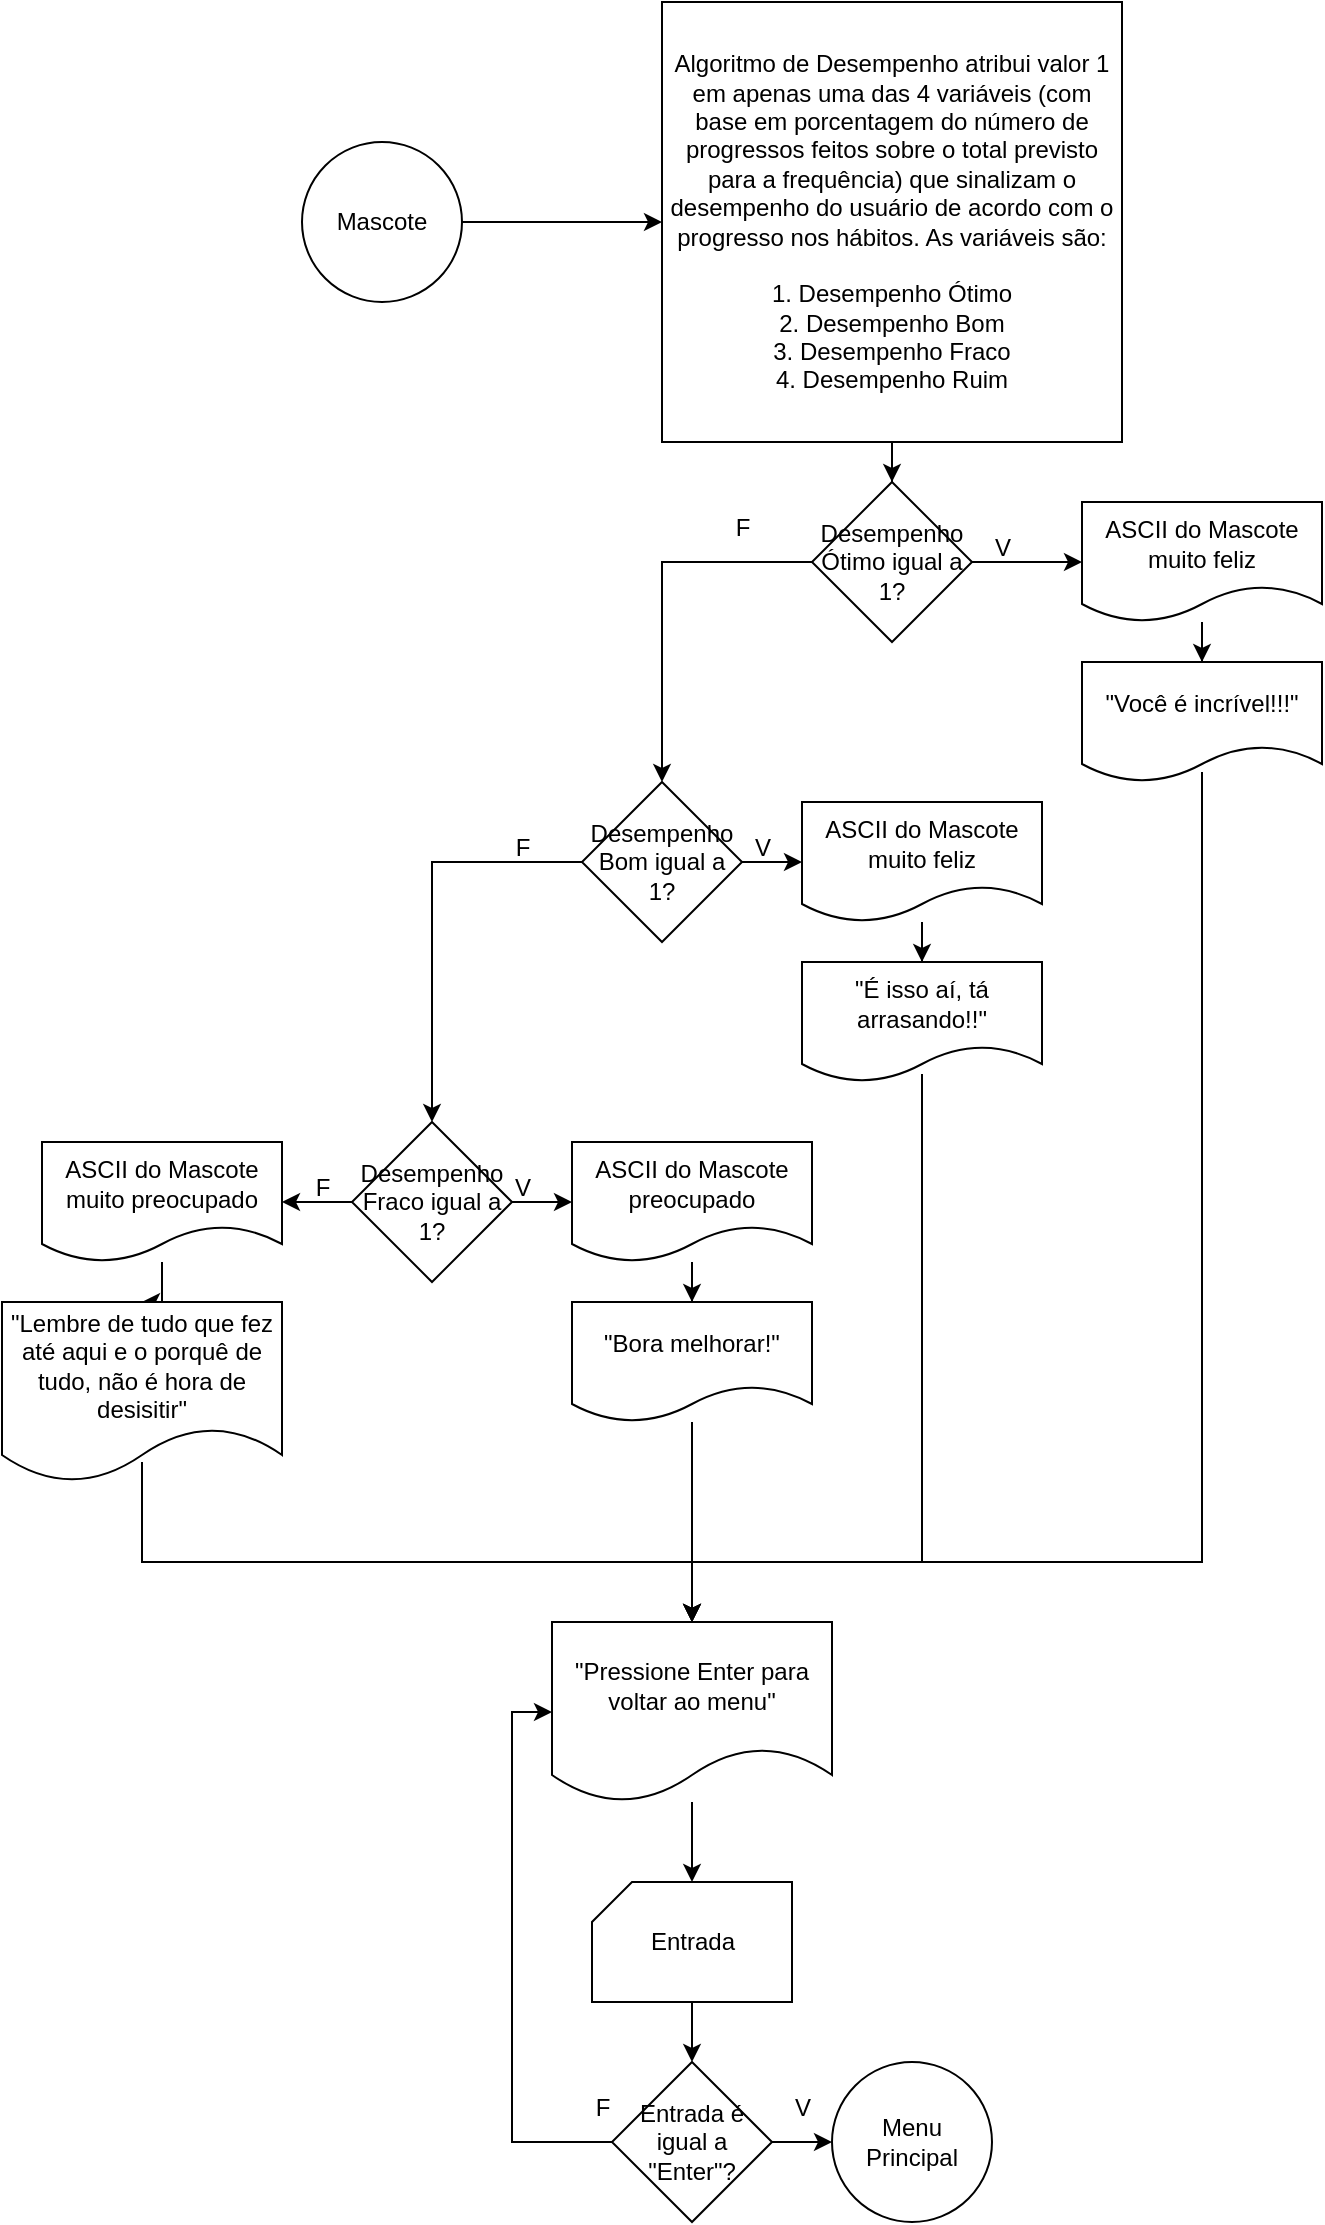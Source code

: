<mxfile version="27.0.9">
  <diagram name="Página-1" id="tM3ftosBq5wTvWjN4mbQ">
    <mxGraphModel dx="1426" dy="875" grid="1" gridSize="10" guides="1" tooltips="1" connect="1" arrows="1" fold="1" page="1" pageScale="1" pageWidth="1169" pageHeight="1654" math="0" shadow="0">
      <root>
        <mxCell id="0" />
        <mxCell id="1" parent="0" />
        <mxCell id="xj_4vrmqcOP7FG4T2v6e-6" value="" style="edgeStyle=orthogonalEdgeStyle;rounded=0;orthogonalLoop=1;jettySize=auto;html=1;" parent="1" source="7ZSRkaOjpOQk4Y71W81P-1" target="xj_4vrmqcOP7FG4T2v6e-5" edge="1">
          <mxGeometry relative="1" as="geometry" />
        </mxCell>
        <mxCell id="7ZSRkaOjpOQk4Y71W81P-1" value="&lt;font style=&quot;font-size: 12px;&quot;&gt;Mascote&lt;/font&gt;" style="ellipse;whiteSpace=wrap;html=1;" parent="1" vertex="1">
          <mxGeometry x="370" y="100" width="80" height="80" as="geometry" />
        </mxCell>
        <mxCell id="xj_4vrmqcOP7FG4T2v6e-10" value="" style="edgeStyle=orthogonalEdgeStyle;rounded=0;orthogonalLoop=1;jettySize=auto;html=1;" parent="1" source="xj_4vrmqcOP7FG4T2v6e-3" target="xj_4vrmqcOP7FG4T2v6e-9" edge="1">
          <mxGeometry relative="1" as="geometry" />
        </mxCell>
        <mxCell id="xj_4vrmqcOP7FG4T2v6e-3" value="Desempenho Ótimo igual a 1?" style="rhombus;whiteSpace=wrap;html=1;" parent="1" vertex="1">
          <mxGeometry x="625" y="270" width="80" height="80" as="geometry" />
        </mxCell>
        <mxCell id="xj_4vrmqcOP7FG4T2v6e-7" value="" style="edgeStyle=orthogonalEdgeStyle;rounded=0;orthogonalLoop=1;jettySize=auto;html=1;exitX=0.5;exitY=1;exitDx=0;exitDy=0;" parent="1" source="xj_4vrmqcOP7FG4T2v6e-5" target="xj_4vrmqcOP7FG4T2v6e-3" edge="1">
          <mxGeometry relative="1" as="geometry">
            <mxPoint x="665" y="230" as="sourcePoint" />
          </mxGeometry>
        </mxCell>
        <mxCell id="xj_4vrmqcOP7FG4T2v6e-5" value="Algoritmo de Desempenho atribui valor 1 em apenas uma das 4 variáveis (com base em porcentagem do número de progressos feitos sobre o total previsto para a frequência)&lt;span style=&quot;background-color: transparent; color: light-dark(rgb(0, 0, 0), rgb(255, 255, 255));&quot;&gt;&amp;nbsp;que sinalizam o desempenho do usuário de acordo com o progresso nos hábitos. As variáveis são:&lt;/span&gt;&lt;div&gt;&lt;div&gt;&lt;br&gt;&lt;div&gt;1. Desempenho Ótimo&lt;/div&gt;&lt;div&gt;&lt;span style=&quot;background-color: transparent; color: light-dark(rgb(0, 0, 0), rgb(255, 255, 255));&quot;&gt;2. Desempenho Bom&lt;/span&gt;&lt;/div&gt;&lt;div&gt;3. Desempenho Fraco&lt;/div&gt;&lt;div&gt;4. Desempenho Ruim&lt;/div&gt;&lt;/div&gt;&lt;/div&gt;" style="rounded=0;whiteSpace=wrap;html=1;" parent="1" vertex="1">
          <mxGeometry x="550" y="30" width="230" height="220" as="geometry" />
        </mxCell>
        <mxCell id="xj_4vrmqcOP7FG4T2v6e-31" value="" style="edgeStyle=orthogonalEdgeStyle;rounded=0;orthogonalLoop=1;jettySize=auto;html=1;" parent="1" source="xj_4vrmqcOP7FG4T2v6e-8" target="xj_4vrmqcOP7FG4T2v6e-14" edge="1">
          <mxGeometry relative="1" as="geometry" />
        </mxCell>
        <mxCell id="xj_4vrmqcOP7FG4T2v6e-8" value="Desempenho Bom igual a 1?" style="rhombus;whiteSpace=wrap;html=1;" parent="1" vertex="1">
          <mxGeometry x="510" y="420" width="80" height="80" as="geometry" />
        </mxCell>
        <mxCell id="xj_4vrmqcOP7FG4T2v6e-12" value="" style="edgeStyle=orthogonalEdgeStyle;rounded=0;orthogonalLoop=1;jettySize=auto;html=1;" parent="1" source="xj_4vrmqcOP7FG4T2v6e-9" target="xj_4vrmqcOP7FG4T2v6e-11" edge="1">
          <mxGeometry relative="1" as="geometry" />
        </mxCell>
        <mxCell id="xj_4vrmqcOP7FG4T2v6e-9" value="ASCII do Mascote muito feliz" style="shape=document;whiteSpace=wrap;html=1;boundedLbl=1;" parent="1" vertex="1">
          <mxGeometry x="760" y="280" width="120" height="60" as="geometry" />
        </mxCell>
        <mxCell id="xj_4vrmqcOP7FG4T2v6e-11" value="&quot;Você é incrível!!!&quot;" style="shape=document;whiteSpace=wrap;html=1;boundedLbl=1;" parent="1" vertex="1">
          <mxGeometry x="760" y="360" width="120" height="60" as="geometry" />
        </mxCell>
        <mxCell id="xj_4vrmqcOP7FG4T2v6e-13" value="" style="edgeStyle=orthogonalEdgeStyle;rounded=0;orthogonalLoop=1;jettySize=auto;html=1;" parent="1" source="xj_4vrmqcOP7FG4T2v6e-14" target="xj_4vrmqcOP7FG4T2v6e-15" edge="1">
          <mxGeometry relative="1" as="geometry" />
        </mxCell>
        <mxCell id="xj_4vrmqcOP7FG4T2v6e-14" value="ASCII do Mascote muito feliz" style="shape=document;whiteSpace=wrap;html=1;boundedLbl=1;" parent="1" vertex="1">
          <mxGeometry x="620" y="430" width="120" height="60" as="geometry" />
        </mxCell>
        <mxCell id="xj_4vrmqcOP7FG4T2v6e-15" value="&quot;É isso aí, tá arrasando!!&quot;" style="shape=document;whiteSpace=wrap;html=1;boundedLbl=1;" parent="1" vertex="1">
          <mxGeometry x="620" y="510" width="120" height="60" as="geometry" />
        </mxCell>
        <mxCell id="xj_4vrmqcOP7FG4T2v6e-29" value="" style="edgeStyle=orthogonalEdgeStyle;rounded=0;orthogonalLoop=1;jettySize=auto;html=1;" parent="1" source="xj_4vrmqcOP7FG4T2v6e-16" target="xj_4vrmqcOP7FG4T2v6e-18" edge="1">
          <mxGeometry relative="1" as="geometry" />
        </mxCell>
        <mxCell id="xj_4vrmqcOP7FG4T2v6e-30" value="" style="edgeStyle=orthogonalEdgeStyle;rounded=0;orthogonalLoop=1;jettySize=auto;html=1;" parent="1" source="xj_4vrmqcOP7FG4T2v6e-16" target="xj_4vrmqcOP7FG4T2v6e-22" edge="1">
          <mxGeometry relative="1" as="geometry" />
        </mxCell>
        <mxCell id="xj_4vrmqcOP7FG4T2v6e-16" value="Desempenho Fraco igual a 1?" style="rhombus;whiteSpace=wrap;html=1;" parent="1" vertex="1">
          <mxGeometry x="395" y="590" width="80" height="80" as="geometry" />
        </mxCell>
        <mxCell id="xj_4vrmqcOP7FG4T2v6e-17" value="" style="edgeStyle=orthogonalEdgeStyle;rounded=0;orthogonalLoop=1;jettySize=auto;html=1;" parent="1" source="xj_4vrmqcOP7FG4T2v6e-18" target="xj_4vrmqcOP7FG4T2v6e-19" edge="1">
          <mxGeometry relative="1" as="geometry" />
        </mxCell>
        <mxCell id="xj_4vrmqcOP7FG4T2v6e-18" value="ASCII do Mascote preocupado" style="shape=document;whiteSpace=wrap;html=1;boundedLbl=1;" parent="1" vertex="1">
          <mxGeometry x="505" y="600" width="120" height="60" as="geometry" />
        </mxCell>
        <mxCell id="1jb-JJ6qqDxK2rF3gwSE-2" value="" style="edgeStyle=orthogonalEdgeStyle;rounded=0;orthogonalLoop=1;jettySize=auto;html=1;" edge="1" parent="1" source="xj_4vrmqcOP7FG4T2v6e-19" target="1jb-JJ6qqDxK2rF3gwSE-1">
          <mxGeometry relative="1" as="geometry" />
        </mxCell>
        <mxCell id="xj_4vrmqcOP7FG4T2v6e-19" value="&quot;Bora melhorar!&quot;" style="shape=document;whiteSpace=wrap;html=1;boundedLbl=1;" parent="1" vertex="1">
          <mxGeometry x="505" y="680" width="120" height="60" as="geometry" />
        </mxCell>
        <mxCell id="xj_4vrmqcOP7FG4T2v6e-21" value="" style="edgeStyle=orthogonalEdgeStyle;rounded=0;orthogonalLoop=1;jettySize=auto;html=1;" parent="1" source="xj_4vrmqcOP7FG4T2v6e-22" target="xj_4vrmqcOP7FG4T2v6e-23" edge="1">
          <mxGeometry relative="1" as="geometry" />
        </mxCell>
        <mxCell id="xj_4vrmqcOP7FG4T2v6e-22" value="ASCII do Mascote muito preocupado" style="shape=document;whiteSpace=wrap;html=1;boundedLbl=1;" parent="1" vertex="1">
          <mxGeometry x="240" y="600" width="120" height="60" as="geometry" />
        </mxCell>
        <mxCell id="xj_4vrmqcOP7FG4T2v6e-23" value="&quot;Lembre de tudo que fez até aqui e o porquê de tudo, não é hora de desisitir&quot;" style="shape=document;whiteSpace=wrap;html=1;boundedLbl=1;" parent="1" vertex="1">
          <mxGeometry x="220" y="680" width="140" height="90" as="geometry" />
        </mxCell>
        <mxCell id="xj_4vrmqcOP7FG4T2v6e-24" value="" style="endArrow=classic;html=1;rounded=0;entryX=0.5;entryY=0;entryDx=0;entryDy=0;exitX=0;exitY=0.5;exitDx=0;exitDy=0;" parent="1" source="xj_4vrmqcOP7FG4T2v6e-3" target="xj_4vrmqcOP7FG4T2v6e-8" edge="1">
          <mxGeometry width="50" height="50" relative="1" as="geometry">
            <mxPoint x="460" y="470" as="sourcePoint" />
            <mxPoint x="510" y="420" as="targetPoint" />
            <Array as="points">
              <mxPoint x="550" y="310" />
            </Array>
          </mxGeometry>
        </mxCell>
        <mxCell id="xj_4vrmqcOP7FG4T2v6e-27" value="" style="endArrow=classic;html=1;rounded=0;exitX=0;exitY=0.5;exitDx=0;exitDy=0;entryX=0.5;entryY=0;entryDx=0;entryDy=0;" parent="1" source="xj_4vrmqcOP7FG4T2v6e-8" target="xj_4vrmqcOP7FG4T2v6e-16" edge="1">
          <mxGeometry width="50" height="50" relative="1" as="geometry">
            <mxPoint x="460" y="470" as="sourcePoint" />
            <mxPoint x="510" y="420" as="targetPoint" />
            <Array as="points">
              <mxPoint x="435" y="460" />
            </Array>
          </mxGeometry>
        </mxCell>
        <mxCell id="xj_4vrmqcOP7FG4T2v6e-32" value="V" style="text;html=1;align=center;verticalAlign=middle;resizable=0;points=[];autosize=1;strokeColor=none;fillColor=none;" parent="1" vertex="1">
          <mxGeometry x="705" y="288" width="30" height="30" as="geometry" />
        </mxCell>
        <mxCell id="xj_4vrmqcOP7FG4T2v6e-33" value="F" style="text;html=1;align=center;verticalAlign=middle;resizable=0;points=[];autosize=1;strokeColor=none;fillColor=none;" parent="1" vertex="1">
          <mxGeometry x="575" y="278" width="30" height="30" as="geometry" />
        </mxCell>
        <mxCell id="xj_4vrmqcOP7FG4T2v6e-34" value="F" style="text;html=1;align=center;verticalAlign=middle;resizable=0;points=[];autosize=1;strokeColor=none;fillColor=none;" parent="1" vertex="1">
          <mxGeometry x="465" y="438" width="30" height="30" as="geometry" />
        </mxCell>
        <mxCell id="xj_4vrmqcOP7FG4T2v6e-35" value="V" style="text;html=1;align=center;verticalAlign=middle;resizable=0;points=[];autosize=1;strokeColor=none;fillColor=none;" parent="1" vertex="1">
          <mxGeometry x="585" y="438" width="30" height="30" as="geometry" />
        </mxCell>
        <mxCell id="xj_4vrmqcOP7FG4T2v6e-36" value="F" style="text;html=1;align=center;verticalAlign=middle;resizable=0;points=[];autosize=1;strokeColor=none;fillColor=none;" parent="1" vertex="1">
          <mxGeometry x="365" y="608" width="30" height="30" as="geometry" />
        </mxCell>
        <mxCell id="xj_4vrmqcOP7FG4T2v6e-38" value="V" style="text;html=1;align=center;verticalAlign=middle;resizable=0;points=[];autosize=1;strokeColor=none;fillColor=none;" parent="1" vertex="1">
          <mxGeometry x="465" y="608" width="30" height="30" as="geometry" />
        </mxCell>
        <mxCell id="1jb-JJ6qqDxK2rF3gwSE-7" value="" style="edgeStyle=orthogonalEdgeStyle;rounded=0;orthogonalLoop=1;jettySize=auto;html=1;" edge="1" parent="1" source="1jb-JJ6qqDxK2rF3gwSE-1" target="1jb-JJ6qqDxK2rF3gwSE-6">
          <mxGeometry relative="1" as="geometry" />
        </mxCell>
        <mxCell id="1jb-JJ6qqDxK2rF3gwSE-1" value="&quot;Pressione Enter para voltar ao menu&lt;span style=&quot;color: rgba(0, 0, 0, 0); font-family: monospace; font-size: 0px; text-align: start; text-wrap-mode: nowrap;&quot;&gt;%3CmxGraphModel%3E%3Croot%3E%3CmxCell%20id%3D%220%22%2F%3E%3CmxCell%20id%3D%221%22%20parent%3D%220%22%2F%3E%3CmxCell%20id%3D%222%22%20value%3D%22%26quot%3BLembre%20de%20tudo%20que%20fez%20at%C3%A9%20aqui%20e%20o%20porqu%C3%AA%20de%20tudo%2C%20n%C3%A3o%20%C3%A9%20hora%20de%20desisitir%26quot%3B%22%20style%3D%22shape%3Ddocument%3BwhiteSpace%3Dwrap%3Bhtml%3D1%3BboundedLbl%3D1%3B%22%20vertex%3D%221%22%20parent%3D%221%22%3E%3CmxGeometry%20x%3D%22220%22%20y%3D%22680%22%20width%3D%22140%22%20height%3D%2290%22%20as%3D%22geometry%22%2F%3E%3C%2FmxCell%3E%3C%2Froot%3E%3C%2FmxGraphModel%3E&lt;/span&gt;&quot;" style="shape=document;whiteSpace=wrap;html=1;boundedLbl=1;" vertex="1" parent="1">
          <mxGeometry x="495" y="840" width="140" height="90" as="geometry" />
        </mxCell>
        <mxCell id="1jb-JJ6qqDxK2rF3gwSE-3" value="" style="endArrow=classic;html=1;rounded=0;entryX=0.5;entryY=0;entryDx=0;entryDy=0;exitX=0.5;exitY=0.889;exitDx=0;exitDy=0;exitPerimeter=0;" edge="1" parent="1" source="xj_4vrmqcOP7FG4T2v6e-23" target="1jb-JJ6qqDxK2rF3gwSE-1">
          <mxGeometry width="50" height="50" relative="1" as="geometry">
            <mxPoint x="480" y="750" as="sourcePoint" />
            <mxPoint x="530" y="700" as="targetPoint" />
            <Array as="points">
              <mxPoint x="290" y="810" />
              <mxPoint x="555" y="810" />
              <mxPoint x="565" y="810" />
            </Array>
          </mxGeometry>
        </mxCell>
        <mxCell id="1jb-JJ6qqDxK2rF3gwSE-4" value="" style="endArrow=classic;html=1;rounded=0;entryX=0.5;entryY=0;entryDx=0;entryDy=0;exitX=0.5;exitY=0.933;exitDx=0;exitDy=0;exitPerimeter=0;" edge="1" parent="1" source="xj_4vrmqcOP7FG4T2v6e-15" target="1jb-JJ6qqDxK2rF3gwSE-1">
          <mxGeometry width="50" height="50" relative="1" as="geometry">
            <mxPoint x="430" y="750" as="sourcePoint" />
            <mxPoint x="480" y="700" as="targetPoint" />
            <Array as="points">
              <mxPoint x="680" y="810" />
              <mxPoint x="555" y="810" />
              <mxPoint x="565" y="810" />
            </Array>
          </mxGeometry>
        </mxCell>
        <mxCell id="1jb-JJ6qqDxK2rF3gwSE-5" value="" style="endArrow=classic;html=1;rounded=0;entryX=0.5;entryY=0;entryDx=0;entryDy=0;exitX=0.5;exitY=0.917;exitDx=0;exitDy=0;exitPerimeter=0;" edge="1" parent="1" source="xj_4vrmqcOP7FG4T2v6e-11" target="1jb-JJ6qqDxK2rF3gwSE-1">
          <mxGeometry width="50" height="50" relative="1" as="geometry">
            <mxPoint x="430" y="750" as="sourcePoint" />
            <mxPoint x="480" y="700" as="targetPoint" />
            <Array as="points">
              <mxPoint x="820" y="810" />
              <mxPoint x="555" y="810" />
              <mxPoint x="565" y="810" />
            </Array>
          </mxGeometry>
        </mxCell>
        <mxCell id="1jb-JJ6qqDxK2rF3gwSE-10" value="" style="edgeStyle=orthogonalEdgeStyle;rounded=0;orthogonalLoop=1;jettySize=auto;html=1;" edge="1" parent="1" source="1jb-JJ6qqDxK2rF3gwSE-6" target="1jb-JJ6qqDxK2rF3gwSE-9">
          <mxGeometry relative="1" as="geometry" />
        </mxCell>
        <mxCell id="1jb-JJ6qqDxK2rF3gwSE-6" value="" style="verticalLabelPosition=bottom;verticalAlign=top;html=1;shape=card;whiteSpace=wrap;size=20;arcSize=12;" vertex="1" parent="1">
          <mxGeometry x="515" y="970" width="100" height="60" as="geometry" />
        </mxCell>
        <mxCell id="1jb-JJ6qqDxK2rF3gwSE-8" value="Entrada" style="text;html=1;align=center;verticalAlign=middle;resizable=0;points=[];autosize=1;strokeColor=none;fillColor=none;" vertex="1" parent="1">
          <mxGeometry x="530" y="985" width="70" height="30" as="geometry" />
        </mxCell>
        <mxCell id="1jb-JJ6qqDxK2rF3gwSE-12" value="" style="edgeStyle=orthogonalEdgeStyle;rounded=0;orthogonalLoop=1;jettySize=auto;html=1;" edge="1" parent="1" source="1jb-JJ6qqDxK2rF3gwSE-9" target="1jb-JJ6qqDxK2rF3gwSE-11">
          <mxGeometry relative="1" as="geometry" />
        </mxCell>
        <mxCell id="1jb-JJ6qqDxK2rF3gwSE-14" style="edgeStyle=orthogonalEdgeStyle;rounded=0;orthogonalLoop=1;jettySize=auto;html=1;exitX=0;exitY=0.5;exitDx=0;exitDy=0;entryX=0;entryY=0.5;entryDx=0;entryDy=0;" edge="1" parent="1" source="1jb-JJ6qqDxK2rF3gwSE-9" target="1jb-JJ6qqDxK2rF3gwSE-1">
          <mxGeometry relative="1" as="geometry" />
        </mxCell>
        <mxCell id="1jb-JJ6qqDxK2rF3gwSE-9" value="Entrada é igual a &quot;Enter&quot;?" style="rhombus;whiteSpace=wrap;html=1;" vertex="1" parent="1">
          <mxGeometry x="525" y="1060" width="80" height="80" as="geometry" />
        </mxCell>
        <mxCell id="1jb-JJ6qqDxK2rF3gwSE-11" value="Menu Principal" style="ellipse;whiteSpace=wrap;html=1;" vertex="1" parent="1">
          <mxGeometry x="635" y="1060" width="80" height="80" as="geometry" />
        </mxCell>
        <mxCell id="1jb-JJ6qqDxK2rF3gwSE-15" value="F" style="text;html=1;align=center;verticalAlign=middle;resizable=0;points=[];autosize=1;strokeColor=none;fillColor=none;" vertex="1" parent="1">
          <mxGeometry x="505" y="1068" width="30" height="30" as="geometry" />
        </mxCell>
        <mxCell id="1jb-JJ6qqDxK2rF3gwSE-16" value="V" style="text;html=1;align=center;verticalAlign=middle;resizable=0;points=[];autosize=1;strokeColor=none;fillColor=none;" vertex="1" parent="1">
          <mxGeometry x="605" y="1068" width="30" height="30" as="geometry" />
        </mxCell>
      </root>
    </mxGraphModel>
  </diagram>
</mxfile>
